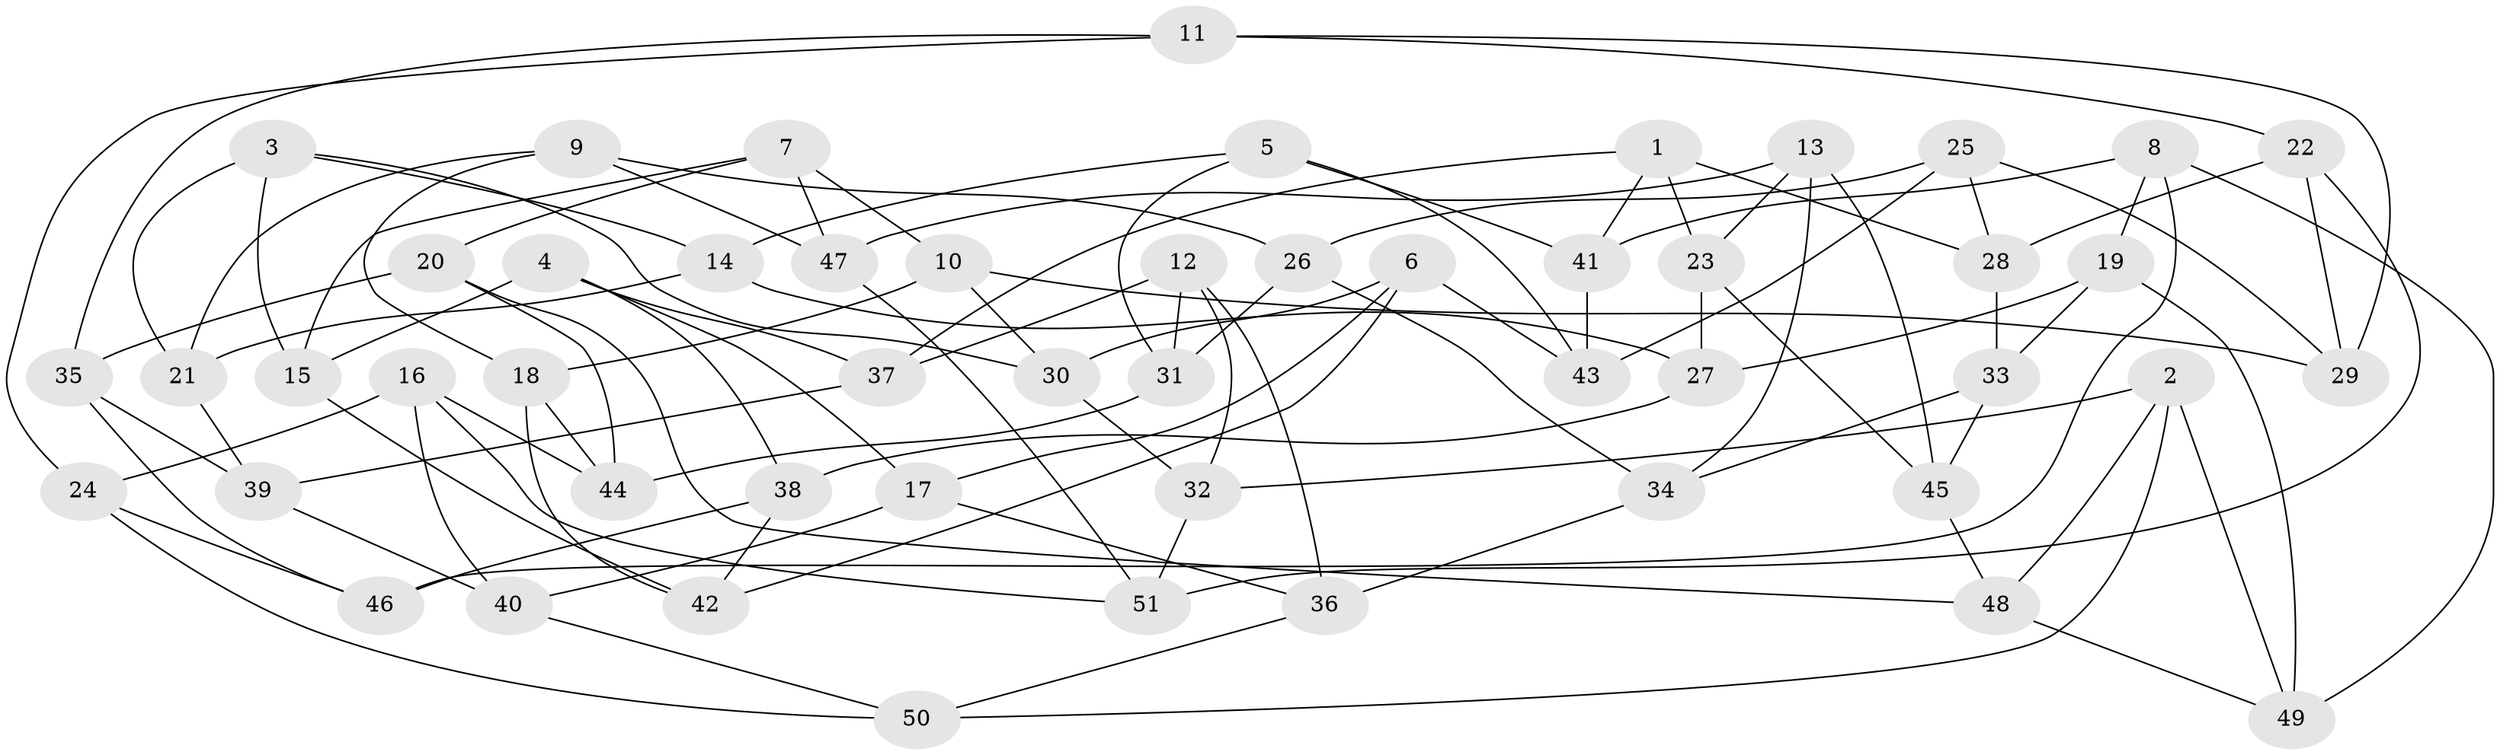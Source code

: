 // coarse degree distribution, {6: 0.43333333333333335, 5: 0.26666666666666666, 4: 0.3}
// Generated by graph-tools (version 1.1) at 2025/42/03/06/25 10:42:25]
// undirected, 51 vertices, 102 edges
graph export_dot {
graph [start="1"]
  node [color=gray90,style=filled];
  1;
  2;
  3;
  4;
  5;
  6;
  7;
  8;
  9;
  10;
  11;
  12;
  13;
  14;
  15;
  16;
  17;
  18;
  19;
  20;
  21;
  22;
  23;
  24;
  25;
  26;
  27;
  28;
  29;
  30;
  31;
  32;
  33;
  34;
  35;
  36;
  37;
  38;
  39;
  40;
  41;
  42;
  43;
  44;
  45;
  46;
  47;
  48;
  49;
  50;
  51;
  1 -- 28;
  1 -- 41;
  1 -- 37;
  1 -- 23;
  2 -- 50;
  2 -- 32;
  2 -- 48;
  2 -- 49;
  3 -- 30;
  3 -- 15;
  3 -- 14;
  3 -- 21;
  4 -- 38;
  4 -- 37;
  4 -- 15;
  4 -- 17;
  5 -- 41;
  5 -- 14;
  5 -- 43;
  5 -- 31;
  6 -- 42;
  6 -- 17;
  6 -- 43;
  6 -- 30;
  7 -- 47;
  7 -- 20;
  7 -- 15;
  7 -- 10;
  8 -- 46;
  8 -- 41;
  8 -- 49;
  8 -- 19;
  9 -- 21;
  9 -- 18;
  9 -- 26;
  9 -- 47;
  10 -- 30;
  10 -- 18;
  10 -- 29;
  11 -- 35;
  11 -- 24;
  11 -- 22;
  11 -- 29;
  12 -- 37;
  12 -- 36;
  12 -- 31;
  12 -- 32;
  13 -- 45;
  13 -- 23;
  13 -- 34;
  13 -- 47;
  14 -- 21;
  14 -- 27;
  15 -- 42;
  16 -- 40;
  16 -- 44;
  16 -- 51;
  16 -- 24;
  17 -- 40;
  17 -- 36;
  18 -- 44;
  18 -- 42;
  19 -- 49;
  19 -- 27;
  19 -- 33;
  20 -- 35;
  20 -- 48;
  20 -- 44;
  21 -- 39;
  22 -- 29;
  22 -- 51;
  22 -- 28;
  23 -- 45;
  23 -- 27;
  24 -- 46;
  24 -- 50;
  25 -- 26;
  25 -- 28;
  25 -- 29;
  25 -- 43;
  26 -- 31;
  26 -- 34;
  27 -- 38;
  28 -- 33;
  30 -- 32;
  31 -- 44;
  32 -- 51;
  33 -- 45;
  33 -- 34;
  34 -- 36;
  35 -- 39;
  35 -- 46;
  36 -- 50;
  37 -- 39;
  38 -- 46;
  38 -- 42;
  39 -- 40;
  40 -- 50;
  41 -- 43;
  45 -- 48;
  47 -- 51;
  48 -- 49;
}
